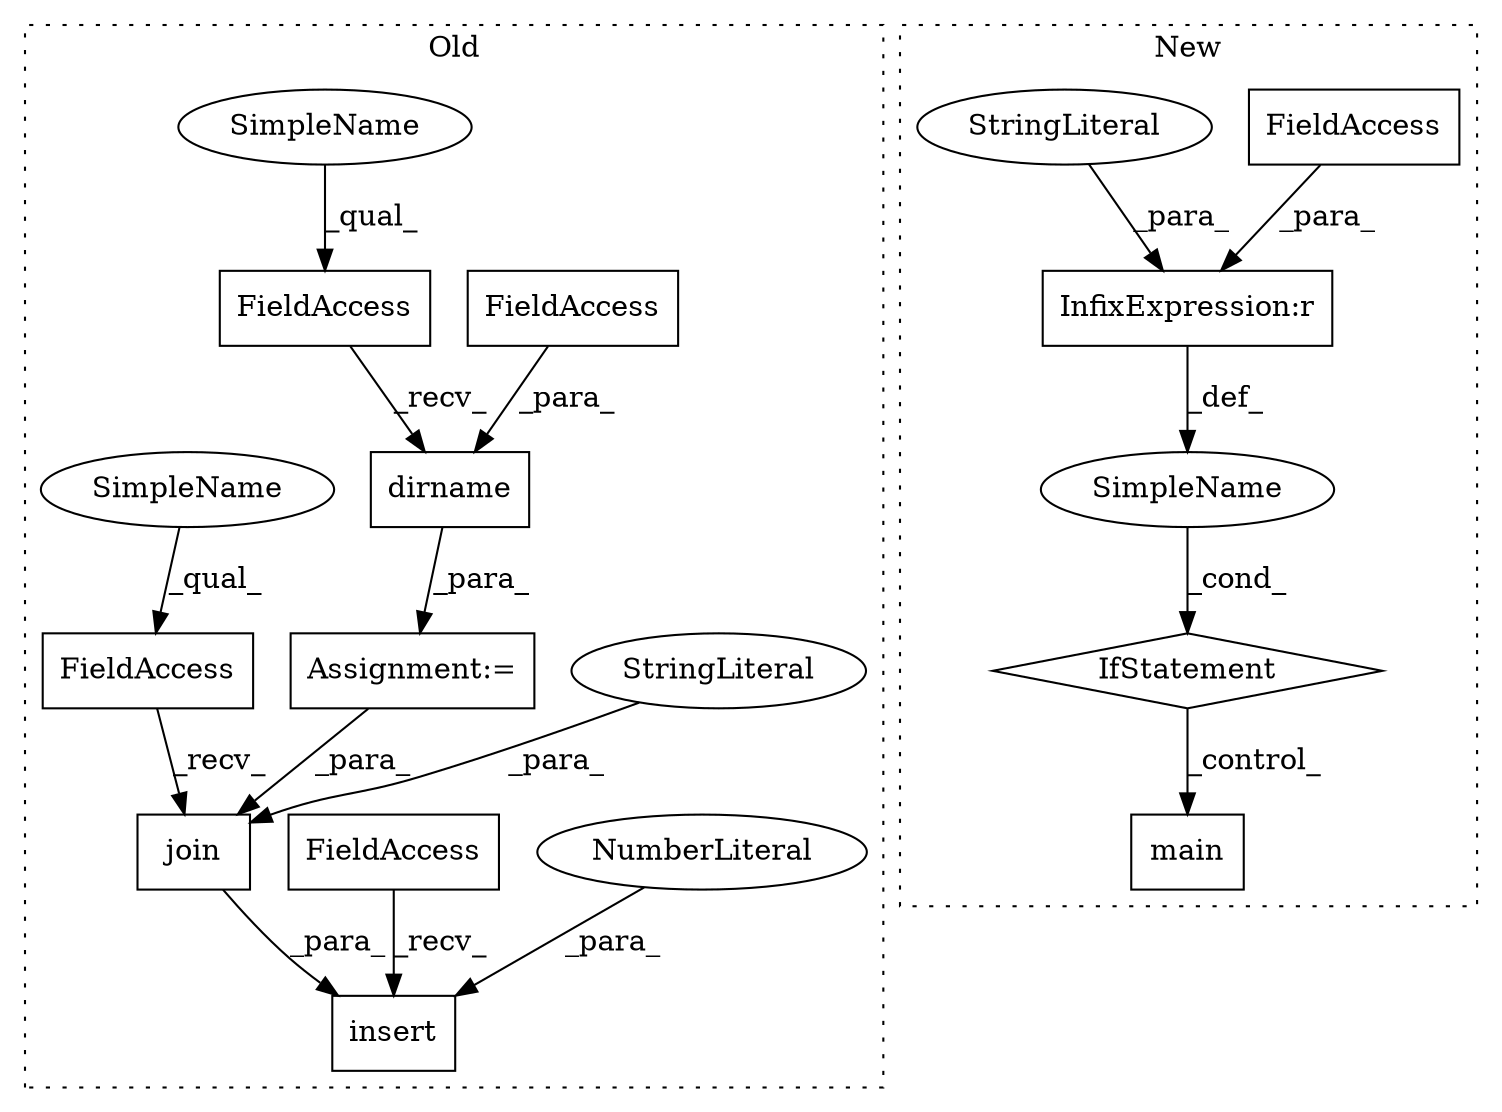 digraph G {
subgraph cluster0 {
1 [label="join" a="32" s="189,221" l="5,1" shape="box"];
3 [label="FieldAccess" a="22" s="181" l="7" shape="box"];
4 [label="StringLiteral" a="45" s="212" l="9" shape="ellipse"];
7 [label="dirname" a="32" s="140,156" l="8,1" shape="box"];
8 [label="FieldAccess" a="22" s="132" l="7" shape="box"];
9 [label="FieldAccess" a="22" s="148" l="8" shape="box"];
12 [label="insert" a="32" s="172,222" l="7,1" shape="box"];
13 [label="NumberLiteral" a="34" s="179" l="1" shape="ellipse"];
14 [label="FieldAccess" a="22" s="163" l="8" shape="box"];
16 [label="Assignment:=" a="7" s="131" l="1" shape="box"];
17 [label="SimpleName" a="42" s="132" l="2" shape="ellipse"];
18 [label="SimpleName" a="42" s="181" l="2" shape="ellipse"];
label = "Old";
style="dotted";
}
subgraph cluster1 {
2 [label="main" a="32" s="10140" l="6" shape="box"];
5 [label="IfStatement" a="25" s="10095,10121" l="4,2" shape="diamond"];
6 [label="SimpleName" a="42" s="" l="" shape="ellipse"];
10 [label="InfixExpression:r" a="27" s="10107" l="4" shape="box"];
11 [label="FieldAccess" a="22" s="10099" l="8" shape="box"];
15 [label="StringLiteral" a="45" s="10111" l="10" shape="ellipse"];
label = "New";
style="dotted";
}
1 -> 12 [label="_para_"];
3 -> 1 [label="_recv_"];
4 -> 1 [label="_para_"];
5 -> 2 [label="_control_"];
6 -> 5 [label="_cond_"];
7 -> 16 [label="_para_"];
8 -> 7 [label="_recv_"];
9 -> 7 [label="_para_"];
10 -> 6 [label="_def_"];
11 -> 10 [label="_para_"];
13 -> 12 [label="_para_"];
14 -> 12 [label="_recv_"];
15 -> 10 [label="_para_"];
16 -> 1 [label="_para_"];
17 -> 8 [label="_qual_"];
18 -> 3 [label="_qual_"];
}